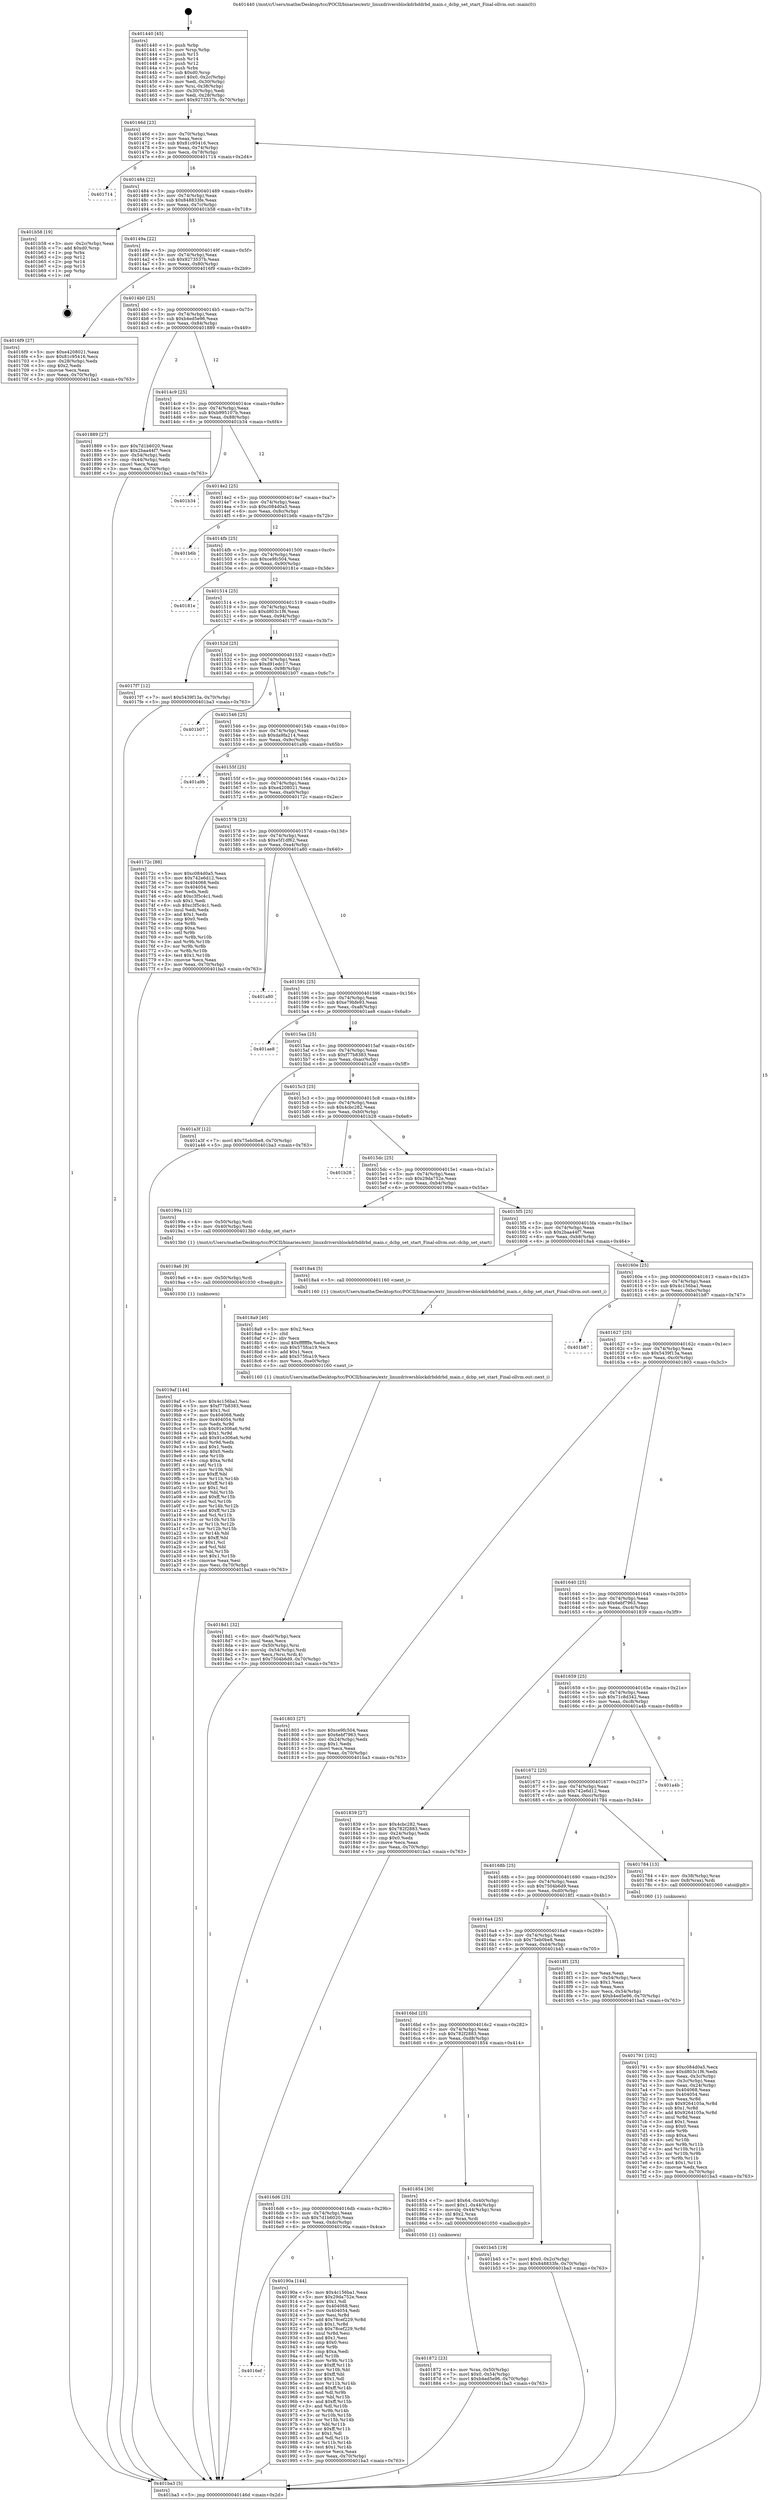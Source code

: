 digraph "0x401440" {
  label = "0x401440 (/mnt/c/Users/mathe/Desktop/tcc/POCII/binaries/extr_linuxdriversblockdrbddrbd_main.c_dcbp_set_start_Final-ollvm.out::main(0))"
  labelloc = "t"
  node[shape=record]

  Entry [label="",width=0.3,height=0.3,shape=circle,fillcolor=black,style=filled]
  "0x40146d" [label="{
     0x40146d [23]\l
     | [instrs]\l
     &nbsp;&nbsp;0x40146d \<+3\>: mov -0x70(%rbp),%eax\l
     &nbsp;&nbsp;0x401470 \<+2\>: mov %eax,%ecx\l
     &nbsp;&nbsp;0x401472 \<+6\>: sub $0x81c95416,%ecx\l
     &nbsp;&nbsp;0x401478 \<+3\>: mov %eax,-0x74(%rbp)\l
     &nbsp;&nbsp;0x40147b \<+3\>: mov %ecx,-0x78(%rbp)\l
     &nbsp;&nbsp;0x40147e \<+6\>: je 0000000000401714 \<main+0x2d4\>\l
  }"]
  "0x401714" [label="{
     0x401714\l
  }", style=dashed]
  "0x401484" [label="{
     0x401484 [22]\l
     | [instrs]\l
     &nbsp;&nbsp;0x401484 \<+5\>: jmp 0000000000401489 \<main+0x49\>\l
     &nbsp;&nbsp;0x401489 \<+3\>: mov -0x74(%rbp),%eax\l
     &nbsp;&nbsp;0x40148c \<+5\>: sub $0x848833fe,%eax\l
     &nbsp;&nbsp;0x401491 \<+3\>: mov %eax,-0x7c(%rbp)\l
     &nbsp;&nbsp;0x401494 \<+6\>: je 0000000000401b58 \<main+0x718\>\l
  }"]
  Exit [label="",width=0.3,height=0.3,shape=circle,fillcolor=black,style=filled,peripheries=2]
  "0x401b58" [label="{
     0x401b58 [19]\l
     | [instrs]\l
     &nbsp;&nbsp;0x401b58 \<+3\>: mov -0x2c(%rbp),%eax\l
     &nbsp;&nbsp;0x401b5b \<+7\>: add $0xd0,%rsp\l
     &nbsp;&nbsp;0x401b62 \<+1\>: pop %rbx\l
     &nbsp;&nbsp;0x401b63 \<+2\>: pop %r12\l
     &nbsp;&nbsp;0x401b65 \<+2\>: pop %r14\l
     &nbsp;&nbsp;0x401b67 \<+2\>: pop %r15\l
     &nbsp;&nbsp;0x401b69 \<+1\>: pop %rbp\l
     &nbsp;&nbsp;0x401b6a \<+1\>: ret\l
  }"]
  "0x40149a" [label="{
     0x40149a [22]\l
     | [instrs]\l
     &nbsp;&nbsp;0x40149a \<+5\>: jmp 000000000040149f \<main+0x5f\>\l
     &nbsp;&nbsp;0x40149f \<+3\>: mov -0x74(%rbp),%eax\l
     &nbsp;&nbsp;0x4014a2 \<+5\>: sub $0x9273537b,%eax\l
     &nbsp;&nbsp;0x4014a7 \<+3\>: mov %eax,-0x80(%rbp)\l
     &nbsp;&nbsp;0x4014aa \<+6\>: je 00000000004016f9 \<main+0x2b9\>\l
  }"]
  "0x4019af" [label="{
     0x4019af [144]\l
     | [instrs]\l
     &nbsp;&nbsp;0x4019af \<+5\>: mov $0x4c156ba1,%esi\l
     &nbsp;&nbsp;0x4019b4 \<+5\>: mov $0xf77b8383,%eax\l
     &nbsp;&nbsp;0x4019b9 \<+2\>: mov $0x1,%cl\l
     &nbsp;&nbsp;0x4019bb \<+7\>: mov 0x404068,%edx\l
     &nbsp;&nbsp;0x4019c2 \<+8\>: mov 0x404054,%r8d\l
     &nbsp;&nbsp;0x4019ca \<+3\>: mov %edx,%r9d\l
     &nbsp;&nbsp;0x4019cd \<+7\>: sub $0x91e306a6,%r9d\l
     &nbsp;&nbsp;0x4019d4 \<+4\>: sub $0x1,%r9d\l
     &nbsp;&nbsp;0x4019d8 \<+7\>: add $0x91e306a6,%r9d\l
     &nbsp;&nbsp;0x4019df \<+4\>: imul %r9d,%edx\l
     &nbsp;&nbsp;0x4019e3 \<+3\>: and $0x1,%edx\l
     &nbsp;&nbsp;0x4019e6 \<+3\>: cmp $0x0,%edx\l
     &nbsp;&nbsp;0x4019e9 \<+4\>: sete %r10b\l
     &nbsp;&nbsp;0x4019ed \<+4\>: cmp $0xa,%r8d\l
     &nbsp;&nbsp;0x4019f1 \<+4\>: setl %r11b\l
     &nbsp;&nbsp;0x4019f5 \<+3\>: mov %r10b,%bl\l
     &nbsp;&nbsp;0x4019f8 \<+3\>: xor $0xff,%bl\l
     &nbsp;&nbsp;0x4019fb \<+3\>: mov %r11b,%r14b\l
     &nbsp;&nbsp;0x4019fe \<+4\>: xor $0xff,%r14b\l
     &nbsp;&nbsp;0x401a02 \<+3\>: xor $0x1,%cl\l
     &nbsp;&nbsp;0x401a05 \<+3\>: mov %bl,%r15b\l
     &nbsp;&nbsp;0x401a08 \<+4\>: and $0xff,%r15b\l
     &nbsp;&nbsp;0x401a0c \<+3\>: and %cl,%r10b\l
     &nbsp;&nbsp;0x401a0f \<+3\>: mov %r14b,%r12b\l
     &nbsp;&nbsp;0x401a12 \<+4\>: and $0xff,%r12b\l
     &nbsp;&nbsp;0x401a16 \<+3\>: and %cl,%r11b\l
     &nbsp;&nbsp;0x401a19 \<+3\>: or %r10b,%r15b\l
     &nbsp;&nbsp;0x401a1c \<+3\>: or %r11b,%r12b\l
     &nbsp;&nbsp;0x401a1f \<+3\>: xor %r12b,%r15b\l
     &nbsp;&nbsp;0x401a22 \<+3\>: or %r14b,%bl\l
     &nbsp;&nbsp;0x401a25 \<+3\>: xor $0xff,%bl\l
     &nbsp;&nbsp;0x401a28 \<+3\>: or $0x1,%cl\l
     &nbsp;&nbsp;0x401a2b \<+2\>: and %cl,%bl\l
     &nbsp;&nbsp;0x401a2d \<+3\>: or %bl,%r15b\l
     &nbsp;&nbsp;0x401a30 \<+4\>: test $0x1,%r15b\l
     &nbsp;&nbsp;0x401a34 \<+3\>: cmovne %eax,%esi\l
     &nbsp;&nbsp;0x401a37 \<+3\>: mov %esi,-0x70(%rbp)\l
     &nbsp;&nbsp;0x401a3a \<+5\>: jmp 0000000000401ba3 \<main+0x763\>\l
  }"]
  "0x4016f9" [label="{
     0x4016f9 [27]\l
     | [instrs]\l
     &nbsp;&nbsp;0x4016f9 \<+5\>: mov $0xe4208021,%eax\l
     &nbsp;&nbsp;0x4016fe \<+5\>: mov $0x81c95416,%ecx\l
     &nbsp;&nbsp;0x401703 \<+3\>: mov -0x28(%rbp),%edx\l
     &nbsp;&nbsp;0x401706 \<+3\>: cmp $0x2,%edx\l
     &nbsp;&nbsp;0x401709 \<+3\>: cmovne %ecx,%eax\l
     &nbsp;&nbsp;0x40170c \<+3\>: mov %eax,-0x70(%rbp)\l
     &nbsp;&nbsp;0x40170f \<+5\>: jmp 0000000000401ba3 \<main+0x763\>\l
  }"]
  "0x4014b0" [label="{
     0x4014b0 [25]\l
     | [instrs]\l
     &nbsp;&nbsp;0x4014b0 \<+5\>: jmp 00000000004014b5 \<main+0x75\>\l
     &nbsp;&nbsp;0x4014b5 \<+3\>: mov -0x74(%rbp),%eax\l
     &nbsp;&nbsp;0x4014b8 \<+5\>: sub $0xb4ed5e96,%eax\l
     &nbsp;&nbsp;0x4014bd \<+6\>: mov %eax,-0x84(%rbp)\l
     &nbsp;&nbsp;0x4014c3 \<+6\>: je 0000000000401889 \<main+0x449\>\l
  }"]
  "0x401ba3" [label="{
     0x401ba3 [5]\l
     | [instrs]\l
     &nbsp;&nbsp;0x401ba3 \<+5\>: jmp 000000000040146d \<main+0x2d\>\l
  }"]
  "0x401440" [label="{
     0x401440 [45]\l
     | [instrs]\l
     &nbsp;&nbsp;0x401440 \<+1\>: push %rbp\l
     &nbsp;&nbsp;0x401441 \<+3\>: mov %rsp,%rbp\l
     &nbsp;&nbsp;0x401444 \<+2\>: push %r15\l
     &nbsp;&nbsp;0x401446 \<+2\>: push %r14\l
     &nbsp;&nbsp;0x401448 \<+2\>: push %r12\l
     &nbsp;&nbsp;0x40144a \<+1\>: push %rbx\l
     &nbsp;&nbsp;0x40144b \<+7\>: sub $0xd0,%rsp\l
     &nbsp;&nbsp;0x401452 \<+7\>: movl $0x0,-0x2c(%rbp)\l
     &nbsp;&nbsp;0x401459 \<+3\>: mov %edi,-0x30(%rbp)\l
     &nbsp;&nbsp;0x40145c \<+4\>: mov %rsi,-0x38(%rbp)\l
     &nbsp;&nbsp;0x401460 \<+3\>: mov -0x30(%rbp),%edi\l
     &nbsp;&nbsp;0x401463 \<+3\>: mov %edi,-0x28(%rbp)\l
     &nbsp;&nbsp;0x401466 \<+7\>: movl $0x9273537b,-0x70(%rbp)\l
  }"]
  "0x4019a6" [label="{
     0x4019a6 [9]\l
     | [instrs]\l
     &nbsp;&nbsp;0x4019a6 \<+4\>: mov -0x50(%rbp),%rdi\l
     &nbsp;&nbsp;0x4019aa \<+5\>: call 0000000000401030 \<free@plt\>\l
     | [calls]\l
     &nbsp;&nbsp;0x401030 \{1\} (unknown)\l
  }"]
  "0x401889" [label="{
     0x401889 [27]\l
     | [instrs]\l
     &nbsp;&nbsp;0x401889 \<+5\>: mov $0x7d1b6020,%eax\l
     &nbsp;&nbsp;0x40188e \<+5\>: mov $0x2baa44f7,%ecx\l
     &nbsp;&nbsp;0x401893 \<+3\>: mov -0x54(%rbp),%edx\l
     &nbsp;&nbsp;0x401896 \<+3\>: cmp -0x44(%rbp),%edx\l
     &nbsp;&nbsp;0x401899 \<+3\>: cmovl %ecx,%eax\l
     &nbsp;&nbsp;0x40189c \<+3\>: mov %eax,-0x70(%rbp)\l
     &nbsp;&nbsp;0x40189f \<+5\>: jmp 0000000000401ba3 \<main+0x763\>\l
  }"]
  "0x4014c9" [label="{
     0x4014c9 [25]\l
     | [instrs]\l
     &nbsp;&nbsp;0x4014c9 \<+5\>: jmp 00000000004014ce \<main+0x8e\>\l
     &nbsp;&nbsp;0x4014ce \<+3\>: mov -0x74(%rbp),%eax\l
     &nbsp;&nbsp;0x4014d1 \<+5\>: sub $0xb995107b,%eax\l
     &nbsp;&nbsp;0x4014d6 \<+6\>: mov %eax,-0x88(%rbp)\l
     &nbsp;&nbsp;0x4014dc \<+6\>: je 0000000000401b34 \<main+0x6f4\>\l
  }"]
  "0x4016ef" [label="{
     0x4016ef\l
  }", style=dashed]
  "0x401b34" [label="{
     0x401b34\l
  }", style=dashed]
  "0x4014e2" [label="{
     0x4014e2 [25]\l
     | [instrs]\l
     &nbsp;&nbsp;0x4014e2 \<+5\>: jmp 00000000004014e7 \<main+0xa7\>\l
     &nbsp;&nbsp;0x4014e7 \<+3\>: mov -0x74(%rbp),%eax\l
     &nbsp;&nbsp;0x4014ea \<+5\>: sub $0xc084d0a5,%eax\l
     &nbsp;&nbsp;0x4014ef \<+6\>: mov %eax,-0x8c(%rbp)\l
     &nbsp;&nbsp;0x4014f5 \<+6\>: je 0000000000401b6b \<main+0x72b\>\l
  }"]
  "0x40190a" [label="{
     0x40190a [144]\l
     | [instrs]\l
     &nbsp;&nbsp;0x40190a \<+5\>: mov $0x4c156ba1,%eax\l
     &nbsp;&nbsp;0x40190f \<+5\>: mov $0x29da752e,%ecx\l
     &nbsp;&nbsp;0x401914 \<+2\>: mov $0x1,%dl\l
     &nbsp;&nbsp;0x401916 \<+7\>: mov 0x404068,%esi\l
     &nbsp;&nbsp;0x40191d \<+7\>: mov 0x404054,%edi\l
     &nbsp;&nbsp;0x401924 \<+3\>: mov %esi,%r8d\l
     &nbsp;&nbsp;0x401927 \<+7\>: add $0x78cef229,%r8d\l
     &nbsp;&nbsp;0x40192e \<+4\>: sub $0x1,%r8d\l
     &nbsp;&nbsp;0x401932 \<+7\>: sub $0x78cef229,%r8d\l
     &nbsp;&nbsp;0x401939 \<+4\>: imul %r8d,%esi\l
     &nbsp;&nbsp;0x40193d \<+3\>: and $0x1,%esi\l
     &nbsp;&nbsp;0x401940 \<+3\>: cmp $0x0,%esi\l
     &nbsp;&nbsp;0x401943 \<+4\>: sete %r9b\l
     &nbsp;&nbsp;0x401947 \<+3\>: cmp $0xa,%edi\l
     &nbsp;&nbsp;0x40194a \<+4\>: setl %r10b\l
     &nbsp;&nbsp;0x40194e \<+3\>: mov %r9b,%r11b\l
     &nbsp;&nbsp;0x401951 \<+4\>: xor $0xff,%r11b\l
     &nbsp;&nbsp;0x401955 \<+3\>: mov %r10b,%bl\l
     &nbsp;&nbsp;0x401958 \<+3\>: xor $0xff,%bl\l
     &nbsp;&nbsp;0x40195b \<+3\>: xor $0x1,%dl\l
     &nbsp;&nbsp;0x40195e \<+3\>: mov %r11b,%r14b\l
     &nbsp;&nbsp;0x401961 \<+4\>: and $0xff,%r14b\l
     &nbsp;&nbsp;0x401965 \<+3\>: and %dl,%r9b\l
     &nbsp;&nbsp;0x401968 \<+3\>: mov %bl,%r15b\l
     &nbsp;&nbsp;0x40196b \<+4\>: and $0xff,%r15b\l
     &nbsp;&nbsp;0x40196f \<+3\>: and %dl,%r10b\l
     &nbsp;&nbsp;0x401972 \<+3\>: or %r9b,%r14b\l
     &nbsp;&nbsp;0x401975 \<+3\>: or %r10b,%r15b\l
     &nbsp;&nbsp;0x401978 \<+3\>: xor %r15b,%r14b\l
     &nbsp;&nbsp;0x40197b \<+3\>: or %bl,%r11b\l
     &nbsp;&nbsp;0x40197e \<+4\>: xor $0xff,%r11b\l
     &nbsp;&nbsp;0x401982 \<+3\>: or $0x1,%dl\l
     &nbsp;&nbsp;0x401985 \<+3\>: and %dl,%r11b\l
     &nbsp;&nbsp;0x401988 \<+3\>: or %r11b,%r14b\l
     &nbsp;&nbsp;0x40198b \<+4\>: test $0x1,%r14b\l
     &nbsp;&nbsp;0x40198f \<+3\>: cmovne %ecx,%eax\l
     &nbsp;&nbsp;0x401992 \<+3\>: mov %eax,-0x70(%rbp)\l
     &nbsp;&nbsp;0x401995 \<+5\>: jmp 0000000000401ba3 \<main+0x763\>\l
  }"]
  "0x401b6b" [label="{
     0x401b6b\l
  }", style=dashed]
  "0x4014fb" [label="{
     0x4014fb [25]\l
     | [instrs]\l
     &nbsp;&nbsp;0x4014fb \<+5\>: jmp 0000000000401500 \<main+0xc0\>\l
     &nbsp;&nbsp;0x401500 \<+3\>: mov -0x74(%rbp),%eax\l
     &nbsp;&nbsp;0x401503 \<+5\>: sub $0xce9fc504,%eax\l
     &nbsp;&nbsp;0x401508 \<+6\>: mov %eax,-0x90(%rbp)\l
     &nbsp;&nbsp;0x40150e \<+6\>: je 000000000040181e \<main+0x3de\>\l
  }"]
  "0x4018d1" [label="{
     0x4018d1 [32]\l
     | [instrs]\l
     &nbsp;&nbsp;0x4018d1 \<+6\>: mov -0xe0(%rbp),%ecx\l
     &nbsp;&nbsp;0x4018d7 \<+3\>: imul %eax,%ecx\l
     &nbsp;&nbsp;0x4018da \<+4\>: mov -0x50(%rbp),%rsi\l
     &nbsp;&nbsp;0x4018de \<+4\>: movslq -0x54(%rbp),%rdi\l
     &nbsp;&nbsp;0x4018e2 \<+3\>: mov %ecx,(%rsi,%rdi,4)\l
     &nbsp;&nbsp;0x4018e5 \<+7\>: movl $0x7504b6d9,-0x70(%rbp)\l
     &nbsp;&nbsp;0x4018ec \<+5\>: jmp 0000000000401ba3 \<main+0x763\>\l
  }"]
  "0x40181e" [label="{
     0x40181e\l
  }", style=dashed]
  "0x401514" [label="{
     0x401514 [25]\l
     | [instrs]\l
     &nbsp;&nbsp;0x401514 \<+5\>: jmp 0000000000401519 \<main+0xd9\>\l
     &nbsp;&nbsp;0x401519 \<+3\>: mov -0x74(%rbp),%eax\l
     &nbsp;&nbsp;0x40151c \<+5\>: sub $0xd803c1f6,%eax\l
     &nbsp;&nbsp;0x401521 \<+6\>: mov %eax,-0x94(%rbp)\l
     &nbsp;&nbsp;0x401527 \<+6\>: je 00000000004017f7 \<main+0x3b7\>\l
  }"]
  "0x4018a9" [label="{
     0x4018a9 [40]\l
     | [instrs]\l
     &nbsp;&nbsp;0x4018a9 \<+5\>: mov $0x2,%ecx\l
     &nbsp;&nbsp;0x4018ae \<+1\>: cltd\l
     &nbsp;&nbsp;0x4018af \<+2\>: idiv %ecx\l
     &nbsp;&nbsp;0x4018b1 \<+6\>: imul $0xfffffffe,%edx,%ecx\l
     &nbsp;&nbsp;0x4018b7 \<+6\>: sub $0x575fca19,%ecx\l
     &nbsp;&nbsp;0x4018bd \<+3\>: add $0x1,%ecx\l
     &nbsp;&nbsp;0x4018c0 \<+6\>: add $0x575fca19,%ecx\l
     &nbsp;&nbsp;0x4018c6 \<+6\>: mov %ecx,-0xe0(%rbp)\l
     &nbsp;&nbsp;0x4018cc \<+5\>: call 0000000000401160 \<next_i\>\l
     | [calls]\l
     &nbsp;&nbsp;0x401160 \{1\} (/mnt/c/Users/mathe/Desktop/tcc/POCII/binaries/extr_linuxdriversblockdrbddrbd_main.c_dcbp_set_start_Final-ollvm.out::next_i)\l
  }"]
  "0x4017f7" [label="{
     0x4017f7 [12]\l
     | [instrs]\l
     &nbsp;&nbsp;0x4017f7 \<+7\>: movl $0x5439f13a,-0x70(%rbp)\l
     &nbsp;&nbsp;0x4017fe \<+5\>: jmp 0000000000401ba3 \<main+0x763\>\l
  }"]
  "0x40152d" [label="{
     0x40152d [25]\l
     | [instrs]\l
     &nbsp;&nbsp;0x40152d \<+5\>: jmp 0000000000401532 \<main+0xf2\>\l
     &nbsp;&nbsp;0x401532 \<+3\>: mov -0x74(%rbp),%eax\l
     &nbsp;&nbsp;0x401535 \<+5\>: sub $0xd91edc17,%eax\l
     &nbsp;&nbsp;0x40153a \<+6\>: mov %eax,-0x98(%rbp)\l
     &nbsp;&nbsp;0x401540 \<+6\>: je 0000000000401b07 \<main+0x6c7\>\l
  }"]
  "0x401872" [label="{
     0x401872 [23]\l
     | [instrs]\l
     &nbsp;&nbsp;0x401872 \<+4\>: mov %rax,-0x50(%rbp)\l
     &nbsp;&nbsp;0x401876 \<+7\>: movl $0x0,-0x54(%rbp)\l
     &nbsp;&nbsp;0x40187d \<+7\>: movl $0xb4ed5e96,-0x70(%rbp)\l
     &nbsp;&nbsp;0x401884 \<+5\>: jmp 0000000000401ba3 \<main+0x763\>\l
  }"]
  "0x401b07" [label="{
     0x401b07\l
  }", style=dashed]
  "0x401546" [label="{
     0x401546 [25]\l
     | [instrs]\l
     &nbsp;&nbsp;0x401546 \<+5\>: jmp 000000000040154b \<main+0x10b\>\l
     &nbsp;&nbsp;0x40154b \<+3\>: mov -0x74(%rbp),%eax\l
     &nbsp;&nbsp;0x40154e \<+5\>: sub $0xda9fa214,%eax\l
     &nbsp;&nbsp;0x401553 \<+6\>: mov %eax,-0x9c(%rbp)\l
     &nbsp;&nbsp;0x401559 \<+6\>: je 0000000000401a9b \<main+0x65b\>\l
  }"]
  "0x4016d6" [label="{
     0x4016d6 [25]\l
     | [instrs]\l
     &nbsp;&nbsp;0x4016d6 \<+5\>: jmp 00000000004016db \<main+0x29b\>\l
     &nbsp;&nbsp;0x4016db \<+3\>: mov -0x74(%rbp),%eax\l
     &nbsp;&nbsp;0x4016de \<+5\>: sub $0x7d1b6020,%eax\l
     &nbsp;&nbsp;0x4016e3 \<+6\>: mov %eax,-0xdc(%rbp)\l
     &nbsp;&nbsp;0x4016e9 \<+6\>: je 000000000040190a \<main+0x4ca\>\l
  }"]
  "0x401a9b" [label="{
     0x401a9b\l
  }", style=dashed]
  "0x40155f" [label="{
     0x40155f [25]\l
     | [instrs]\l
     &nbsp;&nbsp;0x40155f \<+5\>: jmp 0000000000401564 \<main+0x124\>\l
     &nbsp;&nbsp;0x401564 \<+3\>: mov -0x74(%rbp),%eax\l
     &nbsp;&nbsp;0x401567 \<+5\>: sub $0xe4208021,%eax\l
     &nbsp;&nbsp;0x40156c \<+6\>: mov %eax,-0xa0(%rbp)\l
     &nbsp;&nbsp;0x401572 \<+6\>: je 000000000040172c \<main+0x2ec\>\l
  }"]
  "0x401854" [label="{
     0x401854 [30]\l
     | [instrs]\l
     &nbsp;&nbsp;0x401854 \<+7\>: movl $0x64,-0x40(%rbp)\l
     &nbsp;&nbsp;0x40185b \<+7\>: movl $0x1,-0x44(%rbp)\l
     &nbsp;&nbsp;0x401862 \<+4\>: movslq -0x44(%rbp),%rax\l
     &nbsp;&nbsp;0x401866 \<+4\>: shl $0x2,%rax\l
     &nbsp;&nbsp;0x40186a \<+3\>: mov %rax,%rdi\l
     &nbsp;&nbsp;0x40186d \<+5\>: call 0000000000401050 \<malloc@plt\>\l
     | [calls]\l
     &nbsp;&nbsp;0x401050 \{1\} (unknown)\l
  }"]
  "0x40172c" [label="{
     0x40172c [88]\l
     | [instrs]\l
     &nbsp;&nbsp;0x40172c \<+5\>: mov $0xc084d0a5,%eax\l
     &nbsp;&nbsp;0x401731 \<+5\>: mov $0x742e6d12,%ecx\l
     &nbsp;&nbsp;0x401736 \<+7\>: mov 0x404068,%edx\l
     &nbsp;&nbsp;0x40173d \<+7\>: mov 0x404054,%esi\l
     &nbsp;&nbsp;0x401744 \<+2\>: mov %edx,%edi\l
     &nbsp;&nbsp;0x401746 \<+6\>: add $0xc3f5c4c1,%edi\l
     &nbsp;&nbsp;0x40174c \<+3\>: sub $0x1,%edi\l
     &nbsp;&nbsp;0x40174f \<+6\>: sub $0xc3f5c4c1,%edi\l
     &nbsp;&nbsp;0x401755 \<+3\>: imul %edi,%edx\l
     &nbsp;&nbsp;0x401758 \<+3\>: and $0x1,%edx\l
     &nbsp;&nbsp;0x40175b \<+3\>: cmp $0x0,%edx\l
     &nbsp;&nbsp;0x40175e \<+4\>: sete %r8b\l
     &nbsp;&nbsp;0x401762 \<+3\>: cmp $0xa,%esi\l
     &nbsp;&nbsp;0x401765 \<+4\>: setl %r9b\l
     &nbsp;&nbsp;0x401769 \<+3\>: mov %r8b,%r10b\l
     &nbsp;&nbsp;0x40176c \<+3\>: and %r9b,%r10b\l
     &nbsp;&nbsp;0x40176f \<+3\>: xor %r9b,%r8b\l
     &nbsp;&nbsp;0x401772 \<+3\>: or %r8b,%r10b\l
     &nbsp;&nbsp;0x401775 \<+4\>: test $0x1,%r10b\l
     &nbsp;&nbsp;0x401779 \<+3\>: cmovne %ecx,%eax\l
     &nbsp;&nbsp;0x40177c \<+3\>: mov %eax,-0x70(%rbp)\l
     &nbsp;&nbsp;0x40177f \<+5\>: jmp 0000000000401ba3 \<main+0x763\>\l
  }"]
  "0x401578" [label="{
     0x401578 [25]\l
     | [instrs]\l
     &nbsp;&nbsp;0x401578 \<+5\>: jmp 000000000040157d \<main+0x13d\>\l
     &nbsp;&nbsp;0x40157d \<+3\>: mov -0x74(%rbp),%eax\l
     &nbsp;&nbsp;0x401580 \<+5\>: sub $0xe5f1df62,%eax\l
     &nbsp;&nbsp;0x401585 \<+6\>: mov %eax,-0xa4(%rbp)\l
     &nbsp;&nbsp;0x40158b \<+6\>: je 0000000000401a80 \<main+0x640\>\l
  }"]
  "0x4016bd" [label="{
     0x4016bd [25]\l
     | [instrs]\l
     &nbsp;&nbsp;0x4016bd \<+5\>: jmp 00000000004016c2 \<main+0x282\>\l
     &nbsp;&nbsp;0x4016c2 \<+3\>: mov -0x74(%rbp),%eax\l
     &nbsp;&nbsp;0x4016c5 \<+5\>: sub $0x782f2883,%eax\l
     &nbsp;&nbsp;0x4016ca \<+6\>: mov %eax,-0xd8(%rbp)\l
     &nbsp;&nbsp;0x4016d0 \<+6\>: je 0000000000401854 \<main+0x414\>\l
  }"]
  "0x401a80" [label="{
     0x401a80\l
  }", style=dashed]
  "0x401591" [label="{
     0x401591 [25]\l
     | [instrs]\l
     &nbsp;&nbsp;0x401591 \<+5\>: jmp 0000000000401596 \<main+0x156\>\l
     &nbsp;&nbsp;0x401596 \<+3\>: mov -0x74(%rbp),%eax\l
     &nbsp;&nbsp;0x401599 \<+5\>: sub $0xe79bfe93,%eax\l
     &nbsp;&nbsp;0x40159e \<+6\>: mov %eax,-0xa8(%rbp)\l
     &nbsp;&nbsp;0x4015a4 \<+6\>: je 0000000000401ae8 \<main+0x6a8\>\l
  }"]
  "0x401b45" [label="{
     0x401b45 [19]\l
     | [instrs]\l
     &nbsp;&nbsp;0x401b45 \<+7\>: movl $0x0,-0x2c(%rbp)\l
     &nbsp;&nbsp;0x401b4c \<+7\>: movl $0x848833fe,-0x70(%rbp)\l
     &nbsp;&nbsp;0x401b53 \<+5\>: jmp 0000000000401ba3 \<main+0x763\>\l
  }"]
  "0x401ae8" [label="{
     0x401ae8\l
  }", style=dashed]
  "0x4015aa" [label="{
     0x4015aa [25]\l
     | [instrs]\l
     &nbsp;&nbsp;0x4015aa \<+5\>: jmp 00000000004015af \<main+0x16f\>\l
     &nbsp;&nbsp;0x4015af \<+3\>: mov -0x74(%rbp),%eax\l
     &nbsp;&nbsp;0x4015b2 \<+5\>: sub $0xf77b8383,%eax\l
     &nbsp;&nbsp;0x4015b7 \<+6\>: mov %eax,-0xac(%rbp)\l
     &nbsp;&nbsp;0x4015bd \<+6\>: je 0000000000401a3f \<main+0x5ff\>\l
  }"]
  "0x4016a4" [label="{
     0x4016a4 [25]\l
     | [instrs]\l
     &nbsp;&nbsp;0x4016a4 \<+5\>: jmp 00000000004016a9 \<main+0x269\>\l
     &nbsp;&nbsp;0x4016a9 \<+3\>: mov -0x74(%rbp),%eax\l
     &nbsp;&nbsp;0x4016ac \<+5\>: sub $0x75eb0be8,%eax\l
     &nbsp;&nbsp;0x4016b1 \<+6\>: mov %eax,-0xd4(%rbp)\l
     &nbsp;&nbsp;0x4016b7 \<+6\>: je 0000000000401b45 \<main+0x705\>\l
  }"]
  "0x401a3f" [label="{
     0x401a3f [12]\l
     | [instrs]\l
     &nbsp;&nbsp;0x401a3f \<+7\>: movl $0x75eb0be8,-0x70(%rbp)\l
     &nbsp;&nbsp;0x401a46 \<+5\>: jmp 0000000000401ba3 \<main+0x763\>\l
  }"]
  "0x4015c3" [label="{
     0x4015c3 [25]\l
     | [instrs]\l
     &nbsp;&nbsp;0x4015c3 \<+5\>: jmp 00000000004015c8 \<main+0x188\>\l
     &nbsp;&nbsp;0x4015c8 \<+3\>: mov -0x74(%rbp),%eax\l
     &nbsp;&nbsp;0x4015cb \<+5\>: sub $0x4cbc282,%eax\l
     &nbsp;&nbsp;0x4015d0 \<+6\>: mov %eax,-0xb0(%rbp)\l
     &nbsp;&nbsp;0x4015d6 \<+6\>: je 0000000000401b28 \<main+0x6e8\>\l
  }"]
  "0x4018f1" [label="{
     0x4018f1 [25]\l
     | [instrs]\l
     &nbsp;&nbsp;0x4018f1 \<+2\>: xor %eax,%eax\l
     &nbsp;&nbsp;0x4018f3 \<+3\>: mov -0x54(%rbp),%ecx\l
     &nbsp;&nbsp;0x4018f6 \<+3\>: sub $0x1,%eax\l
     &nbsp;&nbsp;0x4018f9 \<+2\>: sub %eax,%ecx\l
     &nbsp;&nbsp;0x4018fb \<+3\>: mov %ecx,-0x54(%rbp)\l
     &nbsp;&nbsp;0x4018fe \<+7\>: movl $0xb4ed5e96,-0x70(%rbp)\l
     &nbsp;&nbsp;0x401905 \<+5\>: jmp 0000000000401ba3 \<main+0x763\>\l
  }"]
  "0x401b28" [label="{
     0x401b28\l
  }", style=dashed]
  "0x4015dc" [label="{
     0x4015dc [25]\l
     | [instrs]\l
     &nbsp;&nbsp;0x4015dc \<+5\>: jmp 00000000004015e1 \<main+0x1a1\>\l
     &nbsp;&nbsp;0x4015e1 \<+3\>: mov -0x74(%rbp),%eax\l
     &nbsp;&nbsp;0x4015e4 \<+5\>: sub $0x29da752e,%eax\l
     &nbsp;&nbsp;0x4015e9 \<+6\>: mov %eax,-0xb4(%rbp)\l
     &nbsp;&nbsp;0x4015ef \<+6\>: je 000000000040199a \<main+0x55a\>\l
  }"]
  "0x401791" [label="{
     0x401791 [102]\l
     | [instrs]\l
     &nbsp;&nbsp;0x401791 \<+5\>: mov $0xc084d0a5,%ecx\l
     &nbsp;&nbsp;0x401796 \<+5\>: mov $0xd803c1f6,%edx\l
     &nbsp;&nbsp;0x40179b \<+3\>: mov %eax,-0x3c(%rbp)\l
     &nbsp;&nbsp;0x40179e \<+3\>: mov -0x3c(%rbp),%eax\l
     &nbsp;&nbsp;0x4017a1 \<+3\>: mov %eax,-0x24(%rbp)\l
     &nbsp;&nbsp;0x4017a4 \<+7\>: mov 0x404068,%eax\l
     &nbsp;&nbsp;0x4017ab \<+7\>: mov 0x404054,%esi\l
     &nbsp;&nbsp;0x4017b2 \<+3\>: mov %eax,%r8d\l
     &nbsp;&nbsp;0x4017b5 \<+7\>: sub $0x9264105a,%r8d\l
     &nbsp;&nbsp;0x4017bc \<+4\>: sub $0x1,%r8d\l
     &nbsp;&nbsp;0x4017c0 \<+7\>: add $0x9264105a,%r8d\l
     &nbsp;&nbsp;0x4017c7 \<+4\>: imul %r8d,%eax\l
     &nbsp;&nbsp;0x4017cb \<+3\>: and $0x1,%eax\l
     &nbsp;&nbsp;0x4017ce \<+3\>: cmp $0x0,%eax\l
     &nbsp;&nbsp;0x4017d1 \<+4\>: sete %r9b\l
     &nbsp;&nbsp;0x4017d5 \<+3\>: cmp $0xa,%esi\l
     &nbsp;&nbsp;0x4017d8 \<+4\>: setl %r10b\l
     &nbsp;&nbsp;0x4017dc \<+3\>: mov %r9b,%r11b\l
     &nbsp;&nbsp;0x4017df \<+3\>: and %r10b,%r11b\l
     &nbsp;&nbsp;0x4017e2 \<+3\>: xor %r10b,%r9b\l
     &nbsp;&nbsp;0x4017e5 \<+3\>: or %r9b,%r11b\l
     &nbsp;&nbsp;0x4017e8 \<+4\>: test $0x1,%r11b\l
     &nbsp;&nbsp;0x4017ec \<+3\>: cmovne %edx,%ecx\l
     &nbsp;&nbsp;0x4017ef \<+3\>: mov %ecx,-0x70(%rbp)\l
     &nbsp;&nbsp;0x4017f2 \<+5\>: jmp 0000000000401ba3 \<main+0x763\>\l
  }"]
  "0x40199a" [label="{
     0x40199a [12]\l
     | [instrs]\l
     &nbsp;&nbsp;0x40199a \<+4\>: mov -0x50(%rbp),%rdi\l
     &nbsp;&nbsp;0x40199e \<+3\>: mov -0x40(%rbp),%esi\l
     &nbsp;&nbsp;0x4019a1 \<+5\>: call 00000000004013b0 \<dcbp_set_start\>\l
     | [calls]\l
     &nbsp;&nbsp;0x4013b0 \{1\} (/mnt/c/Users/mathe/Desktop/tcc/POCII/binaries/extr_linuxdriversblockdrbddrbd_main.c_dcbp_set_start_Final-ollvm.out::dcbp_set_start)\l
  }"]
  "0x4015f5" [label="{
     0x4015f5 [25]\l
     | [instrs]\l
     &nbsp;&nbsp;0x4015f5 \<+5\>: jmp 00000000004015fa \<main+0x1ba\>\l
     &nbsp;&nbsp;0x4015fa \<+3\>: mov -0x74(%rbp),%eax\l
     &nbsp;&nbsp;0x4015fd \<+5\>: sub $0x2baa44f7,%eax\l
     &nbsp;&nbsp;0x401602 \<+6\>: mov %eax,-0xb8(%rbp)\l
     &nbsp;&nbsp;0x401608 \<+6\>: je 00000000004018a4 \<main+0x464\>\l
  }"]
  "0x40168b" [label="{
     0x40168b [25]\l
     | [instrs]\l
     &nbsp;&nbsp;0x40168b \<+5\>: jmp 0000000000401690 \<main+0x250\>\l
     &nbsp;&nbsp;0x401690 \<+3\>: mov -0x74(%rbp),%eax\l
     &nbsp;&nbsp;0x401693 \<+5\>: sub $0x7504b6d9,%eax\l
     &nbsp;&nbsp;0x401698 \<+6\>: mov %eax,-0xd0(%rbp)\l
     &nbsp;&nbsp;0x40169e \<+6\>: je 00000000004018f1 \<main+0x4b1\>\l
  }"]
  "0x4018a4" [label="{
     0x4018a4 [5]\l
     | [instrs]\l
     &nbsp;&nbsp;0x4018a4 \<+5\>: call 0000000000401160 \<next_i\>\l
     | [calls]\l
     &nbsp;&nbsp;0x401160 \{1\} (/mnt/c/Users/mathe/Desktop/tcc/POCII/binaries/extr_linuxdriversblockdrbddrbd_main.c_dcbp_set_start_Final-ollvm.out::next_i)\l
  }"]
  "0x40160e" [label="{
     0x40160e [25]\l
     | [instrs]\l
     &nbsp;&nbsp;0x40160e \<+5\>: jmp 0000000000401613 \<main+0x1d3\>\l
     &nbsp;&nbsp;0x401613 \<+3\>: mov -0x74(%rbp),%eax\l
     &nbsp;&nbsp;0x401616 \<+5\>: sub $0x4c156ba1,%eax\l
     &nbsp;&nbsp;0x40161b \<+6\>: mov %eax,-0xbc(%rbp)\l
     &nbsp;&nbsp;0x401621 \<+6\>: je 0000000000401b87 \<main+0x747\>\l
  }"]
  "0x401784" [label="{
     0x401784 [13]\l
     | [instrs]\l
     &nbsp;&nbsp;0x401784 \<+4\>: mov -0x38(%rbp),%rax\l
     &nbsp;&nbsp;0x401788 \<+4\>: mov 0x8(%rax),%rdi\l
     &nbsp;&nbsp;0x40178c \<+5\>: call 0000000000401060 \<atoi@plt\>\l
     | [calls]\l
     &nbsp;&nbsp;0x401060 \{1\} (unknown)\l
  }"]
  "0x401b87" [label="{
     0x401b87\l
  }", style=dashed]
  "0x401627" [label="{
     0x401627 [25]\l
     | [instrs]\l
     &nbsp;&nbsp;0x401627 \<+5\>: jmp 000000000040162c \<main+0x1ec\>\l
     &nbsp;&nbsp;0x40162c \<+3\>: mov -0x74(%rbp),%eax\l
     &nbsp;&nbsp;0x40162f \<+5\>: sub $0x5439f13a,%eax\l
     &nbsp;&nbsp;0x401634 \<+6\>: mov %eax,-0xc0(%rbp)\l
     &nbsp;&nbsp;0x40163a \<+6\>: je 0000000000401803 \<main+0x3c3\>\l
  }"]
  "0x401672" [label="{
     0x401672 [25]\l
     | [instrs]\l
     &nbsp;&nbsp;0x401672 \<+5\>: jmp 0000000000401677 \<main+0x237\>\l
     &nbsp;&nbsp;0x401677 \<+3\>: mov -0x74(%rbp),%eax\l
     &nbsp;&nbsp;0x40167a \<+5\>: sub $0x742e6d12,%eax\l
     &nbsp;&nbsp;0x40167f \<+6\>: mov %eax,-0xcc(%rbp)\l
     &nbsp;&nbsp;0x401685 \<+6\>: je 0000000000401784 \<main+0x344\>\l
  }"]
  "0x401803" [label="{
     0x401803 [27]\l
     | [instrs]\l
     &nbsp;&nbsp;0x401803 \<+5\>: mov $0xce9fc504,%eax\l
     &nbsp;&nbsp;0x401808 \<+5\>: mov $0x6ebf7963,%ecx\l
     &nbsp;&nbsp;0x40180d \<+3\>: mov -0x24(%rbp),%edx\l
     &nbsp;&nbsp;0x401810 \<+3\>: cmp $0x1,%edx\l
     &nbsp;&nbsp;0x401813 \<+3\>: cmovl %ecx,%eax\l
     &nbsp;&nbsp;0x401816 \<+3\>: mov %eax,-0x70(%rbp)\l
     &nbsp;&nbsp;0x401819 \<+5\>: jmp 0000000000401ba3 \<main+0x763\>\l
  }"]
  "0x401640" [label="{
     0x401640 [25]\l
     | [instrs]\l
     &nbsp;&nbsp;0x401640 \<+5\>: jmp 0000000000401645 \<main+0x205\>\l
     &nbsp;&nbsp;0x401645 \<+3\>: mov -0x74(%rbp),%eax\l
     &nbsp;&nbsp;0x401648 \<+5\>: sub $0x6ebf7963,%eax\l
     &nbsp;&nbsp;0x40164d \<+6\>: mov %eax,-0xc4(%rbp)\l
     &nbsp;&nbsp;0x401653 \<+6\>: je 0000000000401839 \<main+0x3f9\>\l
  }"]
  "0x401a4b" [label="{
     0x401a4b\l
  }", style=dashed]
  "0x401839" [label="{
     0x401839 [27]\l
     | [instrs]\l
     &nbsp;&nbsp;0x401839 \<+5\>: mov $0x4cbc282,%eax\l
     &nbsp;&nbsp;0x40183e \<+5\>: mov $0x782f2883,%ecx\l
     &nbsp;&nbsp;0x401843 \<+3\>: mov -0x24(%rbp),%edx\l
     &nbsp;&nbsp;0x401846 \<+3\>: cmp $0x0,%edx\l
     &nbsp;&nbsp;0x401849 \<+3\>: cmove %ecx,%eax\l
     &nbsp;&nbsp;0x40184c \<+3\>: mov %eax,-0x70(%rbp)\l
     &nbsp;&nbsp;0x40184f \<+5\>: jmp 0000000000401ba3 \<main+0x763\>\l
  }"]
  "0x401659" [label="{
     0x401659 [25]\l
     | [instrs]\l
     &nbsp;&nbsp;0x401659 \<+5\>: jmp 000000000040165e \<main+0x21e\>\l
     &nbsp;&nbsp;0x40165e \<+3\>: mov -0x74(%rbp),%eax\l
     &nbsp;&nbsp;0x401661 \<+5\>: sub $0x71c8d342,%eax\l
     &nbsp;&nbsp;0x401666 \<+6\>: mov %eax,-0xc8(%rbp)\l
     &nbsp;&nbsp;0x40166c \<+6\>: je 0000000000401a4b \<main+0x60b\>\l
  }"]
  Entry -> "0x401440" [label=" 1"]
  "0x40146d" -> "0x401714" [label=" 0"]
  "0x40146d" -> "0x401484" [label=" 16"]
  "0x401b58" -> Exit [label=" 1"]
  "0x401484" -> "0x401b58" [label=" 1"]
  "0x401484" -> "0x40149a" [label=" 15"]
  "0x401b45" -> "0x401ba3" [label=" 1"]
  "0x40149a" -> "0x4016f9" [label=" 1"]
  "0x40149a" -> "0x4014b0" [label=" 14"]
  "0x4016f9" -> "0x401ba3" [label=" 1"]
  "0x401440" -> "0x40146d" [label=" 1"]
  "0x401ba3" -> "0x40146d" [label=" 15"]
  "0x401a3f" -> "0x401ba3" [label=" 1"]
  "0x4014b0" -> "0x401889" [label=" 2"]
  "0x4014b0" -> "0x4014c9" [label=" 12"]
  "0x4019af" -> "0x401ba3" [label=" 1"]
  "0x4014c9" -> "0x401b34" [label=" 0"]
  "0x4014c9" -> "0x4014e2" [label=" 12"]
  "0x4019a6" -> "0x4019af" [label=" 1"]
  "0x4014e2" -> "0x401b6b" [label=" 0"]
  "0x4014e2" -> "0x4014fb" [label=" 12"]
  "0x40199a" -> "0x4019a6" [label=" 1"]
  "0x4014fb" -> "0x40181e" [label=" 0"]
  "0x4014fb" -> "0x401514" [label=" 12"]
  "0x4016d6" -> "0x4016ef" [label=" 0"]
  "0x401514" -> "0x4017f7" [label=" 1"]
  "0x401514" -> "0x40152d" [label=" 11"]
  "0x4016d6" -> "0x40190a" [label=" 1"]
  "0x40152d" -> "0x401b07" [label=" 0"]
  "0x40152d" -> "0x401546" [label=" 11"]
  "0x40190a" -> "0x401ba3" [label=" 1"]
  "0x401546" -> "0x401a9b" [label=" 0"]
  "0x401546" -> "0x40155f" [label=" 11"]
  "0x4018f1" -> "0x401ba3" [label=" 1"]
  "0x40155f" -> "0x40172c" [label=" 1"]
  "0x40155f" -> "0x401578" [label=" 10"]
  "0x40172c" -> "0x401ba3" [label=" 1"]
  "0x4018d1" -> "0x401ba3" [label=" 1"]
  "0x401578" -> "0x401a80" [label=" 0"]
  "0x401578" -> "0x401591" [label=" 10"]
  "0x4018a4" -> "0x4018a9" [label=" 1"]
  "0x401591" -> "0x401ae8" [label=" 0"]
  "0x401591" -> "0x4015aa" [label=" 10"]
  "0x401889" -> "0x401ba3" [label=" 2"]
  "0x4015aa" -> "0x401a3f" [label=" 1"]
  "0x4015aa" -> "0x4015c3" [label=" 9"]
  "0x401854" -> "0x401872" [label=" 1"]
  "0x4015c3" -> "0x401b28" [label=" 0"]
  "0x4015c3" -> "0x4015dc" [label=" 9"]
  "0x4016bd" -> "0x4016d6" [label=" 1"]
  "0x4015dc" -> "0x40199a" [label=" 1"]
  "0x4015dc" -> "0x4015f5" [label=" 8"]
  "0x4018a9" -> "0x4018d1" [label=" 1"]
  "0x4015f5" -> "0x4018a4" [label=" 1"]
  "0x4015f5" -> "0x40160e" [label=" 7"]
  "0x4016a4" -> "0x4016bd" [label=" 2"]
  "0x40160e" -> "0x401b87" [label=" 0"]
  "0x40160e" -> "0x401627" [label=" 7"]
  "0x4016a4" -> "0x401b45" [label=" 1"]
  "0x401627" -> "0x401803" [label=" 1"]
  "0x401627" -> "0x401640" [label=" 6"]
  "0x40168b" -> "0x4016a4" [label=" 3"]
  "0x401640" -> "0x401839" [label=" 1"]
  "0x401640" -> "0x401659" [label=" 5"]
  "0x40168b" -> "0x4018f1" [label=" 1"]
  "0x401659" -> "0x401a4b" [label=" 0"]
  "0x401659" -> "0x401672" [label=" 5"]
  "0x401872" -> "0x401ba3" [label=" 1"]
  "0x401672" -> "0x401784" [label=" 1"]
  "0x401672" -> "0x40168b" [label=" 4"]
  "0x401784" -> "0x401791" [label=" 1"]
  "0x401791" -> "0x401ba3" [label=" 1"]
  "0x4017f7" -> "0x401ba3" [label=" 1"]
  "0x401803" -> "0x401ba3" [label=" 1"]
  "0x401839" -> "0x401ba3" [label=" 1"]
  "0x4016bd" -> "0x401854" [label=" 1"]
}
